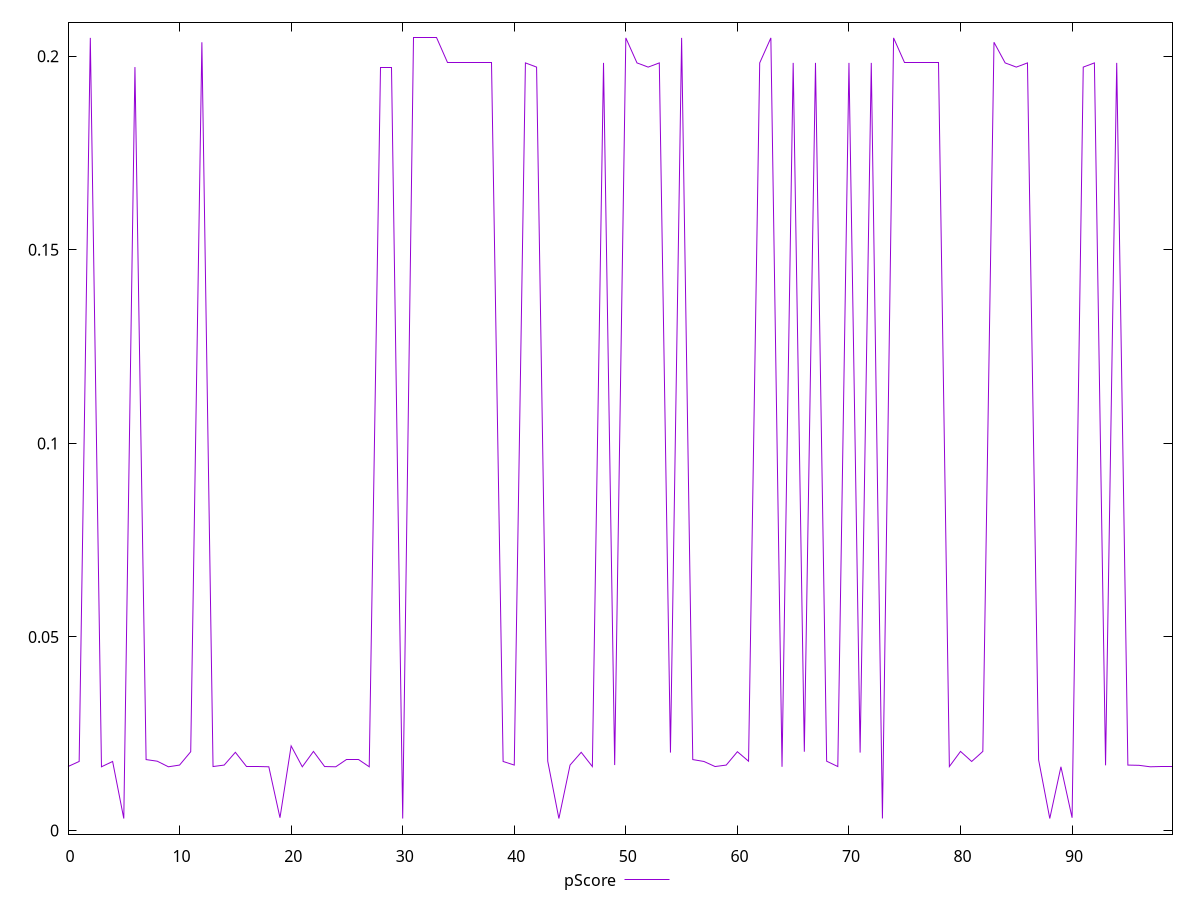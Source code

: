 reset

$pScore <<EOF
0 0.01652981343283516
1 0.017840233168241015
2 0.2047569218238503
3 0.0164657762960162
4 0.017840233168241015
5 0.003101998964545827
6 0.19721506092854446
7 0.018326222374158374
8 0.01791041875881938
9 0.0164657762960162
10 0.01690912331048461
11 0.020357937972381723
12 0.2036335714165629
13 0.01652981343283516
14 0.01690912331048461
15 0.02020793976137547
16 0.01652981343283516
17 0.01652981343283516
18 0.0164657762960162
19 0.003305399777234652
20 0.02185846477179959
21 0.0164657762960162
22 0.020439564237027752
23 0.01652981343283516
24 0.0164657762960162
25 0.018326222374158374
26 0.018326222374158374
27 0.0164657762960162
28 0.19721506092854446
29 0.19721506092854446
30 0.0031022719549900213
31 0.2047569218238503
32 0.2047569218238503
33 0.2047569218238503
34 0.1982991066631432
35 0.1982991066631432
36 0.1982991066631432
37 0.1982991066631432
38 0.1982991066631432
39 0.017840233168241015
40 0.01690912331048461
41 0.1982991066631432
42 0.19721506092854446
43 0.01791041875881938
44 0.0031022719549900213
45 0.01690912331048461
46 0.02020793976137547
47 0.01652981343283516
48 0.1982991066631432
49 0.01690912331048461
50 0.2047569218238503
51 0.1982991066631432
52 0.19721506092854446
53 0.1982991066631432
54 0.020127370276581902
55 0.2047569218238503
56 0.018326222374158374
57 0.017840233168241015
58 0.01652981343283516
59 0.01690912331048461
60 0.020357937972381723
61 0.01791041875881938
62 0.1982991066631432
63 0.2047569218238503
64 0.0164657762960162
65 0.1982991066631432
66 0.020357937972381723
67 0.1982991066631432
68 0.017910418758819435
69 0.01652981343283516
70 0.1982991066631432
71 0.020127370276581902
72 0.1982991066631432
73 0.0031118255667967887
74 0.2047569218238503
75 0.1982991066631432
76 0.1982991066631432
77 0.1982991066631432
78 0.1982991066631432
79 0.01652981343283516
80 0.020439564237027752
81 0.017840233168241015
82 0.020439564237027752
83 0.2036335714165629
84 0.1982991066631432
85 0.19721506092854446
86 0.1982991066631432
87 0.01825417119498912
88 0.0031118255667967887
89 0.0164657762960162
90 0.003305399777234652
91 0.19721506092854446
92 0.1982991066631432
93 0.016843404131777984
94 0.1982991066631432
95 0.01690912331048461
96 0.016843404131777984
97 0.0164657762960162
98 0.01652981343283516
99 0.01652981343283516
EOF

set key outside below
set xrange [0:99]
set yrange [-0.0009310994926402631:0.20879002028103638]
set trange [-0.0009310994926402631:0.20879002028103638]
set terminal svg size 640, 500 enhanced background rgb 'white'
set output "report_00026_2021-02-22T21:38:55.199Z/cumulative-layout-shift/samples/pages+cached/pScore/values.svg"

plot $pScore title "pScore" with line

reset

